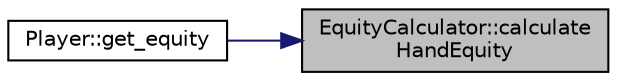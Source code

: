 digraph "EquityCalculator::calculateHandEquity"
{
 // INTERACTIVE_SVG=YES
 // LATEX_PDF_SIZE
  edge [fontname="Helvetica",fontsize="10",labelfontname="Helvetica",labelfontsize="10"];
  node [fontname="Helvetica",fontsize="10",shape=record];
  rankdir="RL";
  Node1 [label="EquityCalculator::calculate\lHandEquity",height=0.2,width=0.4,color="black", fillcolor="grey75", style="filled", fontcolor="black",tooltip="Evaluates the equity of a hand against multiple opponents."];
  Node1 -> Node2 [dir="back",color="midnightblue",fontsize="10",style="solid",fontname="Helvetica"];
  Node2 [label="Player::get_equity",height=0.2,width=0.4,color="black", fillcolor="white", style="filled",URL="$class_player.html#ac40b5f5383aa1b6146a39c74f08254ad",tooltip="Returns the equity of the players hand for the current stage of the game."];
}

